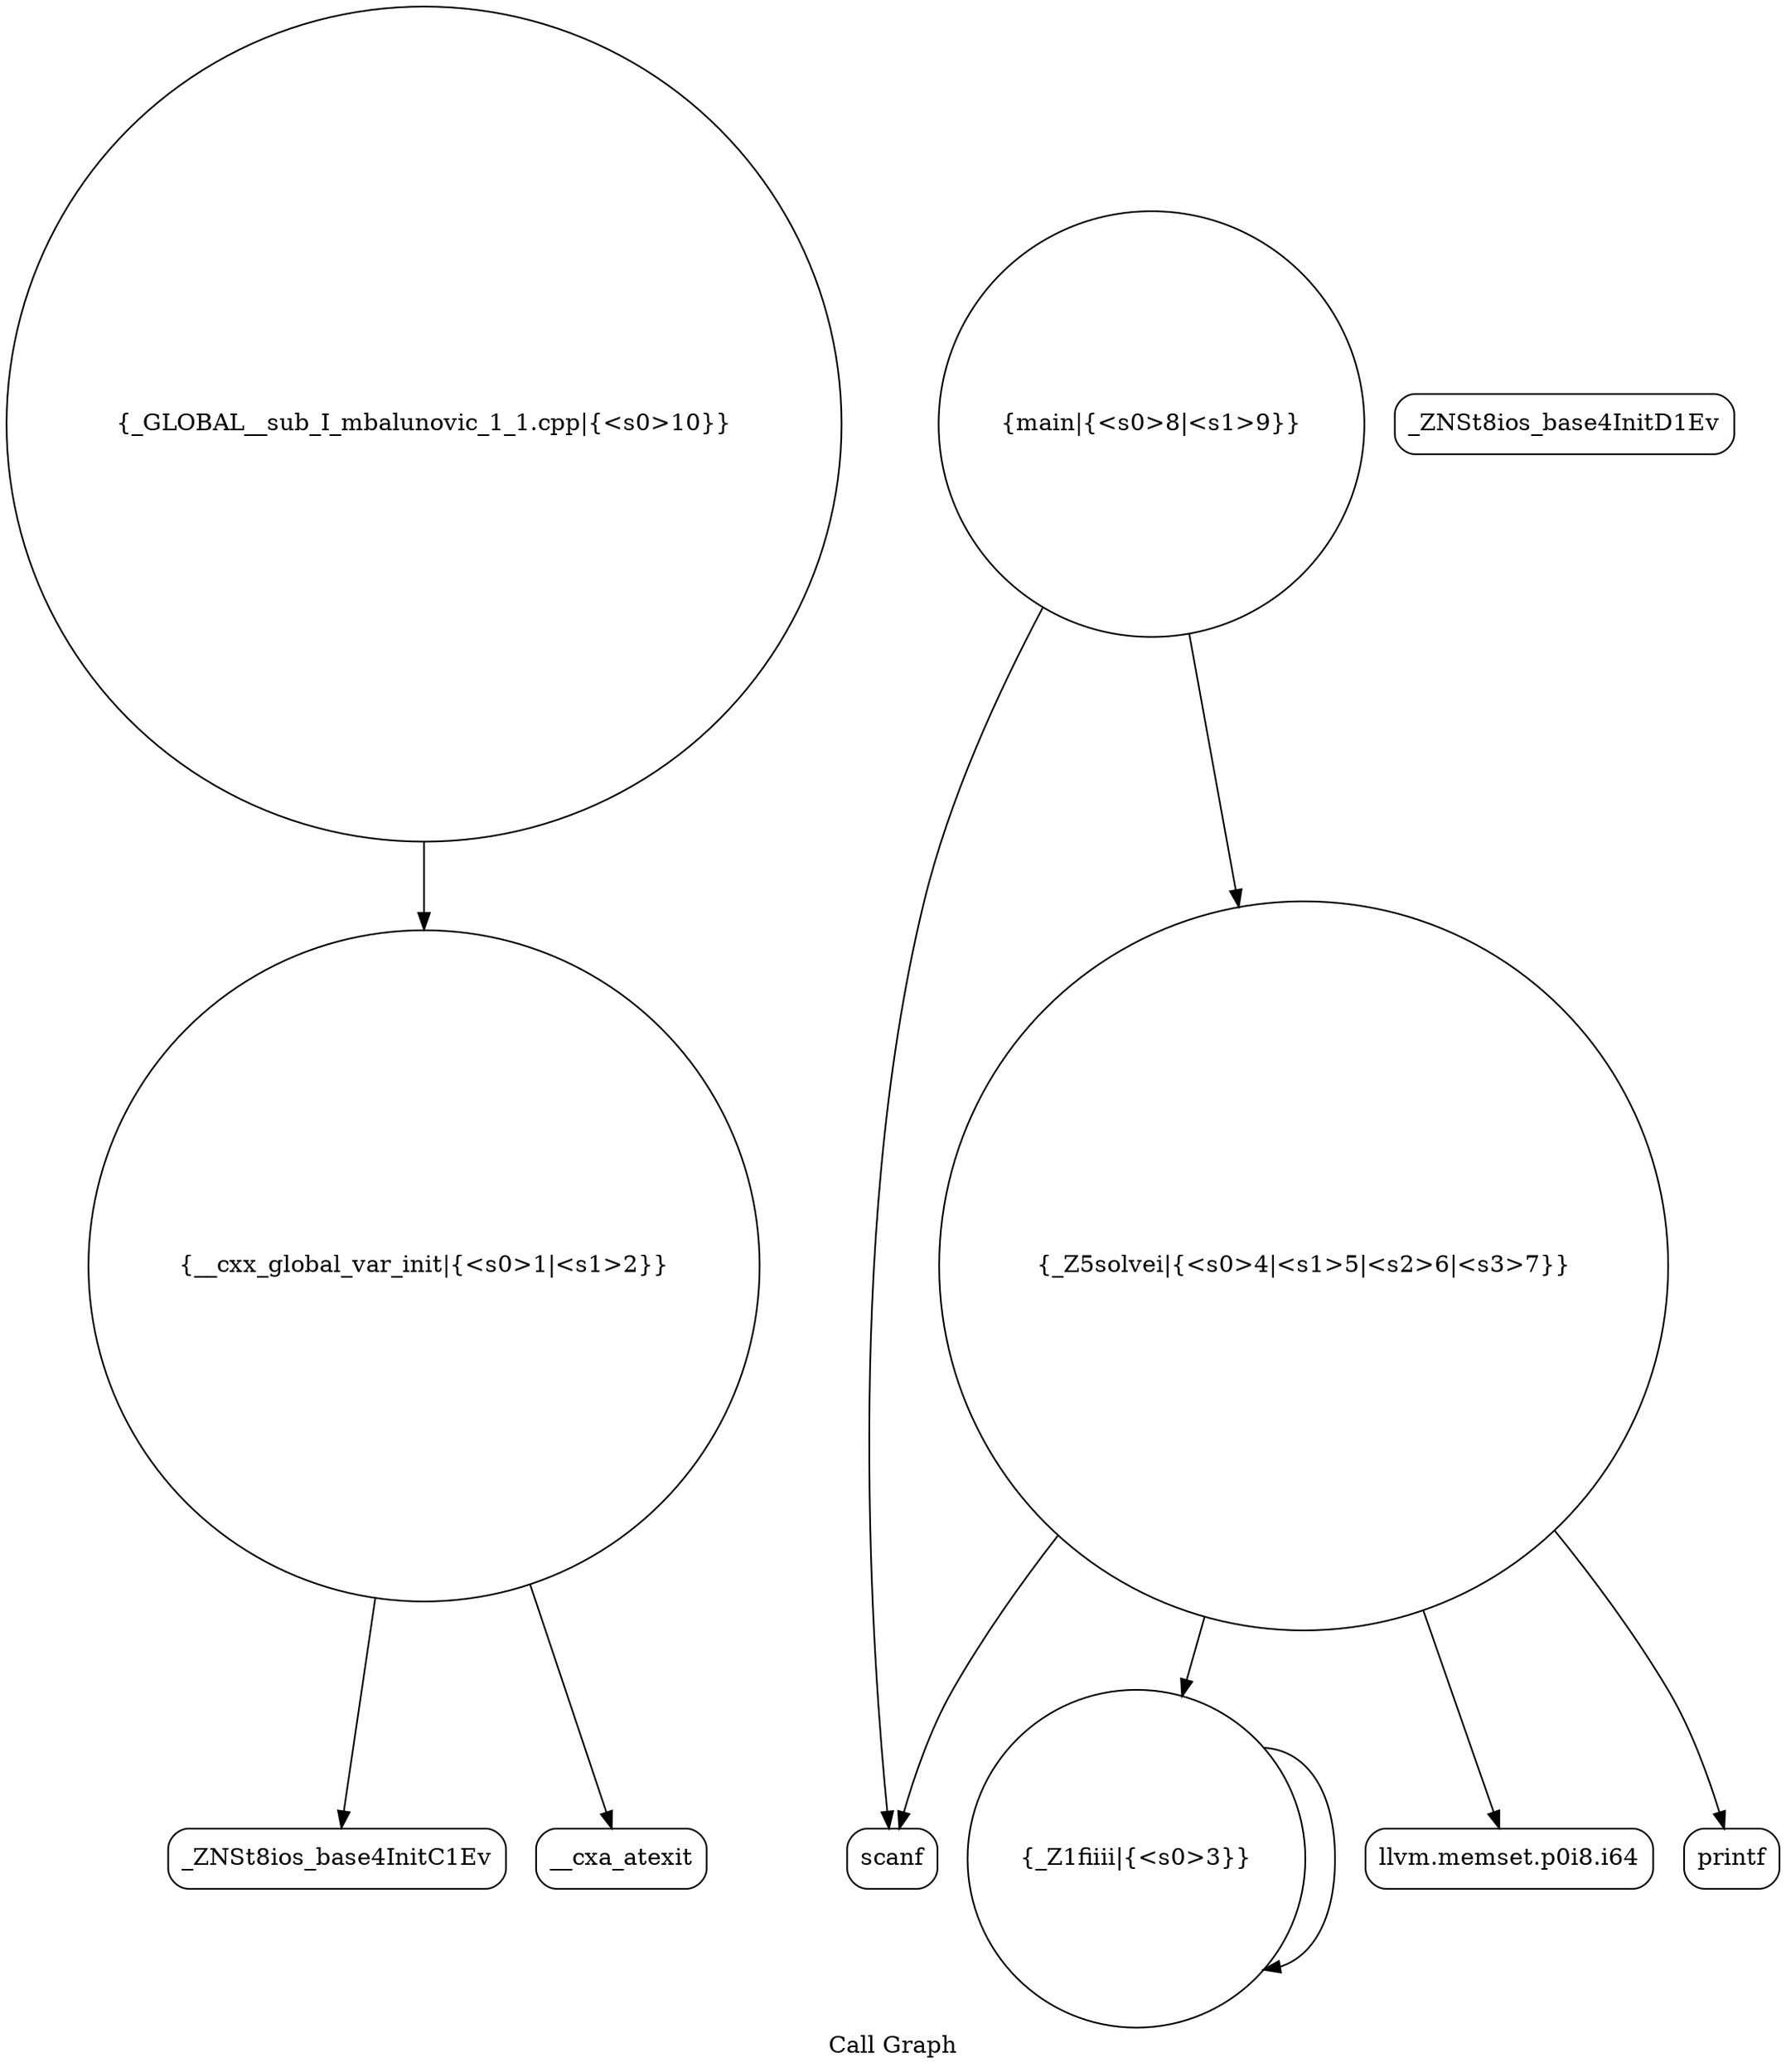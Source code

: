digraph "Call Graph" {
	label="Call Graph";

	Node0x557363deb8b0 [shape=record,shape=circle,label="{__cxx_global_var_init|{<s0>1|<s1>2}}"];
	Node0x557363deb8b0:s0 -> Node0x557363debd40[color=black];
	Node0x557363deb8b0:s1 -> Node0x557363debe40[color=black];
	Node0x557363dec040 [shape=record,shape=Mrecord,label="{scanf}"];
	Node0x557363debdc0 [shape=record,shape=Mrecord,label="{_ZNSt8ios_base4InitD1Ev}"];
	Node0x557363dec140 [shape=record,shape=circle,label="{main|{<s0>8|<s1>9}}"];
	Node0x557363dec140:s0 -> Node0x557363dec040[color=black];
	Node0x557363dec140:s1 -> Node0x557363debf40[color=black];
	Node0x557363debec0 [shape=record,shape=circle,label="{_Z1fiiii|{<s0>3}}"];
	Node0x557363debec0:s0 -> Node0x557363debec0[color=black];
	Node0x557363debfc0 [shape=record,shape=Mrecord,label="{llvm.memset.p0i8.i64}"];
	Node0x557363debd40 [shape=record,shape=Mrecord,label="{_ZNSt8ios_base4InitC1Ev}"];
	Node0x557363dec0c0 [shape=record,shape=Mrecord,label="{printf}"];
	Node0x557363debe40 [shape=record,shape=Mrecord,label="{__cxa_atexit}"];
	Node0x557363dec1c0 [shape=record,shape=circle,label="{_GLOBAL__sub_I_mbalunovic_1_1.cpp|{<s0>10}}"];
	Node0x557363dec1c0:s0 -> Node0x557363deb8b0[color=black];
	Node0x557363debf40 [shape=record,shape=circle,label="{_Z5solvei|{<s0>4|<s1>5|<s2>6|<s3>7}}"];
	Node0x557363debf40:s0 -> Node0x557363debfc0[color=black];
	Node0x557363debf40:s1 -> Node0x557363dec040[color=black];
	Node0x557363debf40:s2 -> Node0x557363debec0[color=black];
	Node0x557363debf40:s3 -> Node0x557363dec0c0[color=black];
}
